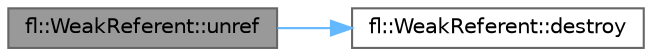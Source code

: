 digraph "fl::WeakReferent::unref"
{
 // LATEX_PDF_SIZE
  bgcolor="transparent";
  edge [fontname=Helvetica,fontsize=10,labelfontname=Helvetica,labelfontsize=10];
  node [fontname=Helvetica,fontsize=10,shape=box,height=0.2,width=0.4];
  rankdir="LR";
  Node1 [id="Node000001",label="fl::WeakReferent::unref",height=0.2,width=0.4,color="gray40", fillcolor="grey60", style="filled", fontcolor="black",tooltip=" "];
  Node1 -> Node2 [id="edge1_Node000001_Node000002",color="steelblue1",style="solid",tooltip=" "];
  Node2 [id="Node000002",label="fl::WeakReferent::destroy",height=0.2,width=0.4,color="grey40", fillcolor="white", style="filled",URL="$dd/da7/classfl_1_1_weak_referent.html#a1167c3d616bd20719dd13791afe2c683",tooltip=" "];
}
